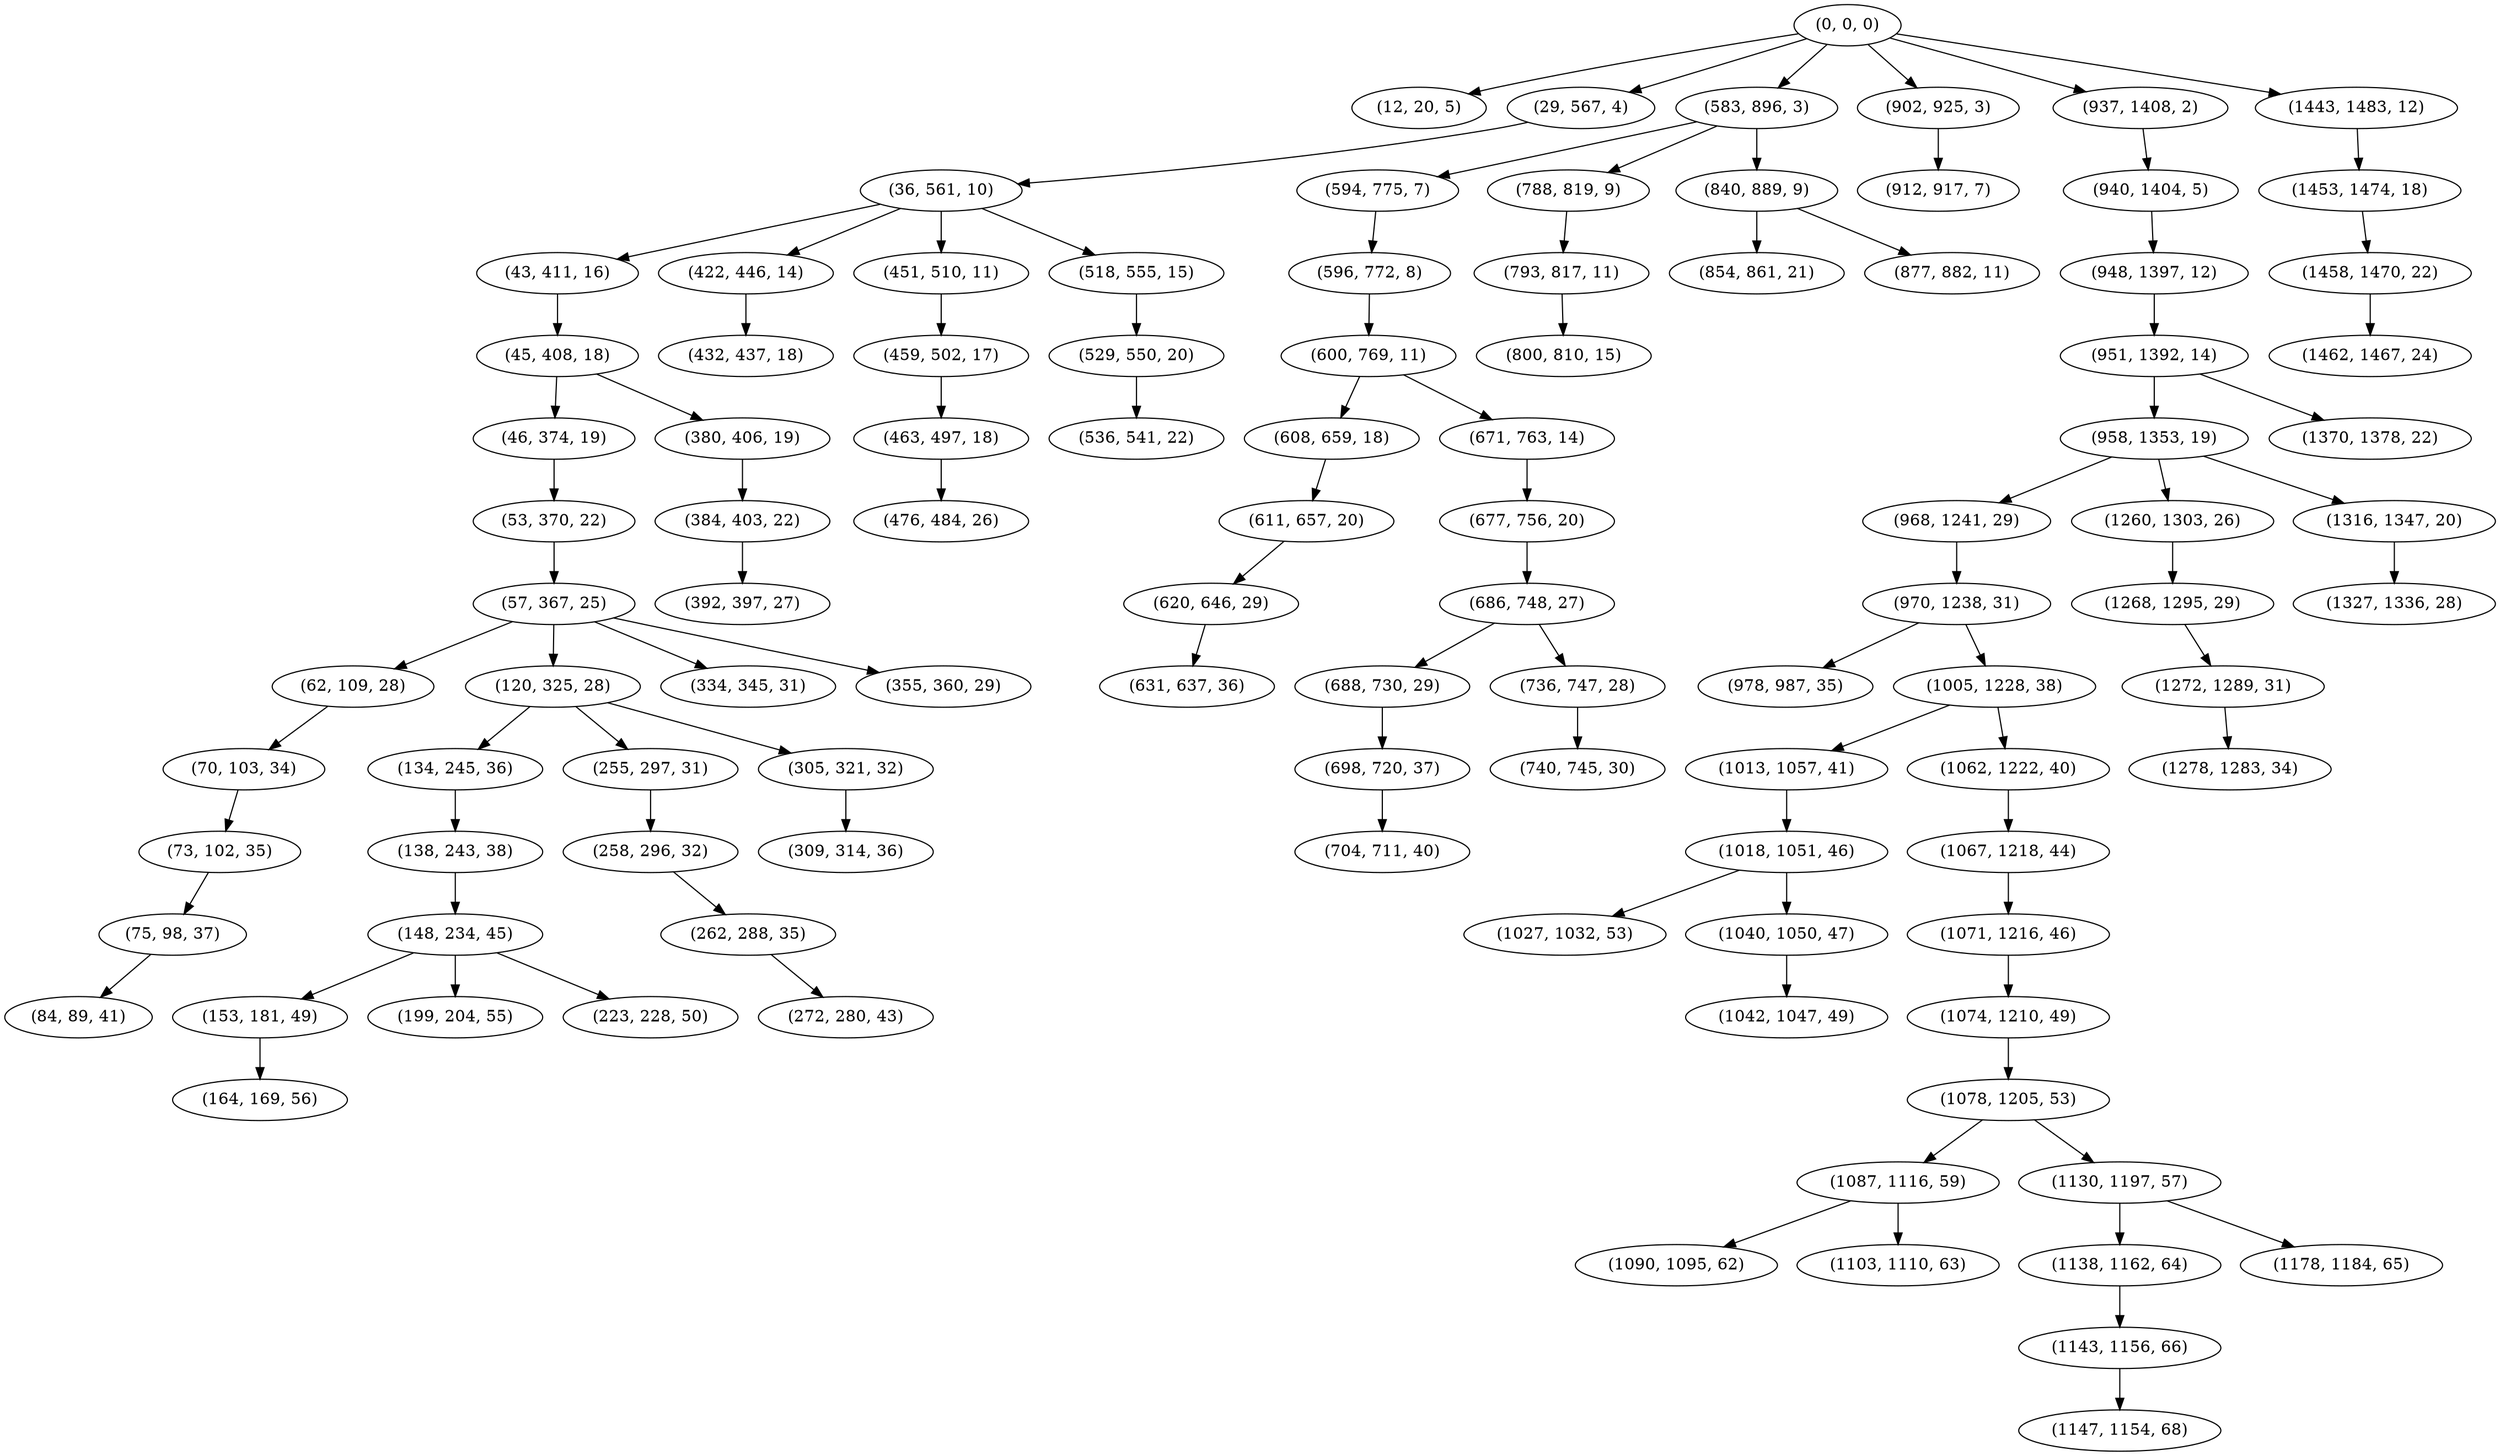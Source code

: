 digraph tree {
    "(0, 0, 0)";
    "(12, 20, 5)";
    "(29, 567, 4)";
    "(36, 561, 10)";
    "(43, 411, 16)";
    "(45, 408, 18)";
    "(46, 374, 19)";
    "(53, 370, 22)";
    "(57, 367, 25)";
    "(62, 109, 28)";
    "(70, 103, 34)";
    "(73, 102, 35)";
    "(75, 98, 37)";
    "(84, 89, 41)";
    "(120, 325, 28)";
    "(134, 245, 36)";
    "(138, 243, 38)";
    "(148, 234, 45)";
    "(153, 181, 49)";
    "(164, 169, 56)";
    "(199, 204, 55)";
    "(223, 228, 50)";
    "(255, 297, 31)";
    "(258, 296, 32)";
    "(262, 288, 35)";
    "(272, 280, 43)";
    "(305, 321, 32)";
    "(309, 314, 36)";
    "(334, 345, 31)";
    "(355, 360, 29)";
    "(380, 406, 19)";
    "(384, 403, 22)";
    "(392, 397, 27)";
    "(422, 446, 14)";
    "(432, 437, 18)";
    "(451, 510, 11)";
    "(459, 502, 17)";
    "(463, 497, 18)";
    "(476, 484, 26)";
    "(518, 555, 15)";
    "(529, 550, 20)";
    "(536, 541, 22)";
    "(583, 896, 3)";
    "(594, 775, 7)";
    "(596, 772, 8)";
    "(600, 769, 11)";
    "(608, 659, 18)";
    "(611, 657, 20)";
    "(620, 646, 29)";
    "(631, 637, 36)";
    "(671, 763, 14)";
    "(677, 756, 20)";
    "(686, 748, 27)";
    "(688, 730, 29)";
    "(698, 720, 37)";
    "(704, 711, 40)";
    "(736, 747, 28)";
    "(740, 745, 30)";
    "(788, 819, 9)";
    "(793, 817, 11)";
    "(800, 810, 15)";
    "(840, 889, 9)";
    "(854, 861, 21)";
    "(877, 882, 11)";
    "(902, 925, 3)";
    "(912, 917, 7)";
    "(937, 1408, 2)";
    "(940, 1404, 5)";
    "(948, 1397, 12)";
    "(951, 1392, 14)";
    "(958, 1353, 19)";
    "(968, 1241, 29)";
    "(970, 1238, 31)";
    "(978, 987, 35)";
    "(1005, 1228, 38)";
    "(1013, 1057, 41)";
    "(1018, 1051, 46)";
    "(1027, 1032, 53)";
    "(1040, 1050, 47)";
    "(1042, 1047, 49)";
    "(1062, 1222, 40)";
    "(1067, 1218, 44)";
    "(1071, 1216, 46)";
    "(1074, 1210, 49)";
    "(1078, 1205, 53)";
    "(1087, 1116, 59)";
    "(1090, 1095, 62)";
    "(1103, 1110, 63)";
    "(1130, 1197, 57)";
    "(1138, 1162, 64)";
    "(1143, 1156, 66)";
    "(1147, 1154, 68)";
    "(1178, 1184, 65)";
    "(1260, 1303, 26)";
    "(1268, 1295, 29)";
    "(1272, 1289, 31)";
    "(1278, 1283, 34)";
    "(1316, 1347, 20)";
    "(1327, 1336, 28)";
    "(1370, 1378, 22)";
    "(1443, 1483, 12)";
    "(1453, 1474, 18)";
    "(1458, 1470, 22)";
    "(1462, 1467, 24)";
    "(0, 0, 0)" -> "(12, 20, 5)";
    "(0, 0, 0)" -> "(29, 567, 4)";
    "(0, 0, 0)" -> "(583, 896, 3)";
    "(0, 0, 0)" -> "(902, 925, 3)";
    "(0, 0, 0)" -> "(937, 1408, 2)";
    "(0, 0, 0)" -> "(1443, 1483, 12)";
    "(29, 567, 4)" -> "(36, 561, 10)";
    "(36, 561, 10)" -> "(43, 411, 16)";
    "(36, 561, 10)" -> "(422, 446, 14)";
    "(36, 561, 10)" -> "(451, 510, 11)";
    "(36, 561, 10)" -> "(518, 555, 15)";
    "(43, 411, 16)" -> "(45, 408, 18)";
    "(45, 408, 18)" -> "(46, 374, 19)";
    "(45, 408, 18)" -> "(380, 406, 19)";
    "(46, 374, 19)" -> "(53, 370, 22)";
    "(53, 370, 22)" -> "(57, 367, 25)";
    "(57, 367, 25)" -> "(62, 109, 28)";
    "(57, 367, 25)" -> "(120, 325, 28)";
    "(57, 367, 25)" -> "(334, 345, 31)";
    "(57, 367, 25)" -> "(355, 360, 29)";
    "(62, 109, 28)" -> "(70, 103, 34)";
    "(70, 103, 34)" -> "(73, 102, 35)";
    "(73, 102, 35)" -> "(75, 98, 37)";
    "(75, 98, 37)" -> "(84, 89, 41)";
    "(120, 325, 28)" -> "(134, 245, 36)";
    "(120, 325, 28)" -> "(255, 297, 31)";
    "(120, 325, 28)" -> "(305, 321, 32)";
    "(134, 245, 36)" -> "(138, 243, 38)";
    "(138, 243, 38)" -> "(148, 234, 45)";
    "(148, 234, 45)" -> "(153, 181, 49)";
    "(148, 234, 45)" -> "(199, 204, 55)";
    "(148, 234, 45)" -> "(223, 228, 50)";
    "(153, 181, 49)" -> "(164, 169, 56)";
    "(255, 297, 31)" -> "(258, 296, 32)";
    "(258, 296, 32)" -> "(262, 288, 35)";
    "(262, 288, 35)" -> "(272, 280, 43)";
    "(305, 321, 32)" -> "(309, 314, 36)";
    "(380, 406, 19)" -> "(384, 403, 22)";
    "(384, 403, 22)" -> "(392, 397, 27)";
    "(422, 446, 14)" -> "(432, 437, 18)";
    "(451, 510, 11)" -> "(459, 502, 17)";
    "(459, 502, 17)" -> "(463, 497, 18)";
    "(463, 497, 18)" -> "(476, 484, 26)";
    "(518, 555, 15)" -> "(529, 550, 20)";
    "(529, 550, 20)" -> "(536, 541, 22)";
    "(583, 896, 3)" -> "(594, 775, 7)";
    "(583, 896, 3)" -> "(788, 819, 9)";
    "(583, 896, 3)" -> "(840, 889, 9)";
    "(594, 775, 7)" -> "(596, 772, 8)";
    "(596, 772, 8)" -> "(600, 769, 11)";
    "(600, 769, 11)" -> "(608, 659, 18)";
    "(600, 769, 11)" -> "(671, 763, 14)";
    "(608, 659, 18)" -> "(611, 657, 20)";
    "(611, 657, 20)" -> "(620, 646, 29)";
    "(620, 646, 29)" -> "(631, 637, 36)";
    "(671, 763, 14)" -> "(677, 756, 20)";
    "(677, 756, 20)" -> "(686, 748, 27)";
    "(686, 748, 27)" -> "(688, 730, 29)";
    "(686, 748, 27)" -> "(736, 747, 28)";
    "(688, 730, 29)" -> "(698, 720, 37)";
    "(698, 720, 37)" -> "(704, 711, 40)";
    "(736, 747, 28)" -> "(740, 745, 30)";
    "(788, 819, 9)" -> "(793, 817, 11)";
    "(793, 817, 11)" -> "(800, 810, 15)";
    "(840, 889, 9)" -> "(854, 861, 21)";
    "(840, 889, 9)" -> "(877, 882, 11)";
    "(902, 925, 3)" -> "(912, 917, 7)";
    "(937, 1408, 2)" -> "(940, 1404, 5)";
    "(940, 1404, 5)" -> "(948, 1397, 12)";
    "(948, 1397, 12)" -> "(951, 1392, 14)";
    "(951, 1392, 14)" -> "(958, 1353, 19)";
    "(951, 1392, 14)" -> "(1370, 1378, 22)";
    "(958, 1353, 19)" -> "(968, 1241, 29)";
    "(958, 1353, 19)" -> "(1260, 1303, 26)";
    "(958, 1353, 19)" -> "(1316, 1347, 20)";
    "(968, 1241, 29)" -> "(970, 1238, 31)";
    "(970, 1238, 31)" -> "(978, 987, 35)";
    "(970, 1238, 31)" -> "(1005, 1228, 38)";
    "(1005, 1228, 38)" -> "(1013, 1057, 41)";
    "(1005, 1228, 38)" -> "(1062, 1222, 40)";
    "(1013, 1057, 41)" -> "(1018, 1051, 46)";
    "(1018, 1051, 46)" -> "(1027, 1032, 53)";
    "(1018, 1051, 46)" -> "(1040, 1050, 47)";
    "(1040, 1050, 47)" -> "(1042, 1047, 49)";
    "(1062, 1222, 40)" -> "(1067, 1218, 44)";
    "(1067, 1218, 44)" -> "(1071, 1216, 46)";
    "(1071, 1216, 46)" -> "(1074, 1210, 49)";
    "(1074, 1210, 49)" -> "(1078, 1205, 53)";
    "(1078, 1205, 53)" -> "(1087, 1116, 59)";
    "(1078, 1205, 53)" -> "(1130, 1197, 57)";
    "(1087, 1116, 59)" -> "(1090, 1095, 62)";
    "(1087, 1116, 59)" -> "(1103, 1110, 63)";
    "(1130, 1197, 57)" -> "(1138, 1162, 64)";
    "(1130, 1197, 57)" -> "(1178, 1184, 65)";
    "(1138, 1162, 64)" -> "(1143, 1156, 66)";
    "(1143, 1156, 66)" -> "(1147, 1154, 68)";
    "(1260, 1303, 26)" -> "(1268, 1295, 29)";
    "(1268, 1295, 29)" -> "(1272, 1289, 31)";
    "(1272, 1289, 31)" -> "(1278, 1283, 34)";
    "(1316, 1347, 20)" -> "(1327, 1336, 28)";
    "(1443, 1483, 12)" -> "(1453, 1474, 18)";
    "(1453, 1474, 18)" -> "(1458, 1470, 22)";
    "(1458, 1470, 22)" -> "(1462, 1467, 24)";
}
